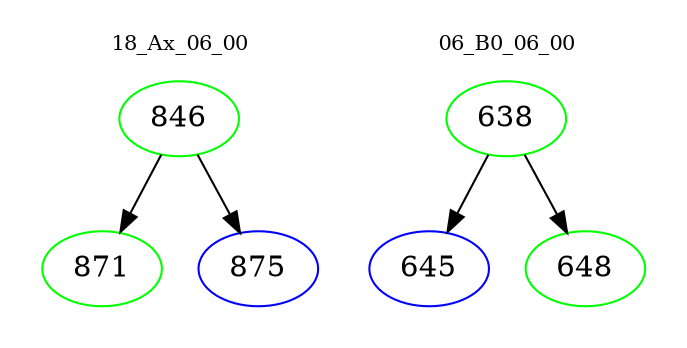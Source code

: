 digraph{
subgraph cluster_0 {
color = white
label = "18_Ax_06_00";
fontsize=10;
T0_846 [label="846", color="green"]
T0_846 -> T0_871 [color="black"]
T0_871 [label="871", color="green"]
T0_846 -> T0_875 [color="black"]
T0_875 [label="875", color="blue"]
}
subgraph cluster_1 {
color = white
label = "06_B0_06_00";
fontsize=10;
T1_638 [label="638", color="green"]
T1_638 -> T1_645 [color="black"]
T1_645 [label="645", color="blue"]
T1_638 -> T1_648 [color="black"]
T1_648 [label="648", color="green"]
}
}
